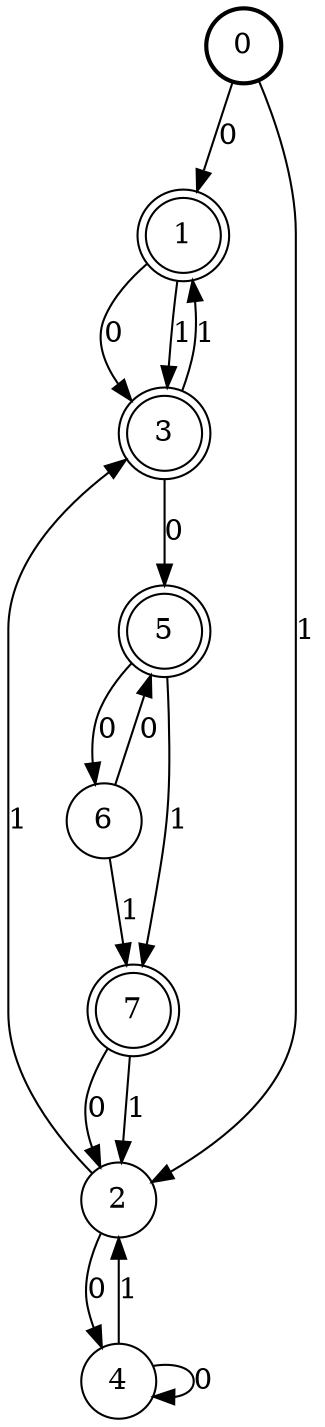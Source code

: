 digraph Automat {
    node [shape = circle];
    0 [style = "bold"];
    0 -> 1 [label = "0"];
    0 -> 2 [label = "1"];
    1 [peripheries=2]
    1 -> 3 [label = "0"];
    1 -> 3 [label = "1"];
    2 -> 4 [label = "0"];
    2 -> 3 [label = "1"];
    3 [peripheries=2]
    3 -> 5 [label = "0"];
    3 -> 1 [label = "1"];
    4 -> 4 [label = "0"];
    4 -> 2 [label = "1"];
    5 [peripheries=2]
    5 -> 6 [label = "0"];
    5 -> 7 [label = "1"];
    6 -> 5 [label = "0"];
    6 -> 7 [label = "1"];
    7 [peripheries=2]
    7 -> 2 [label = "0"];
    7 -> 2 [label = "1"];
}
